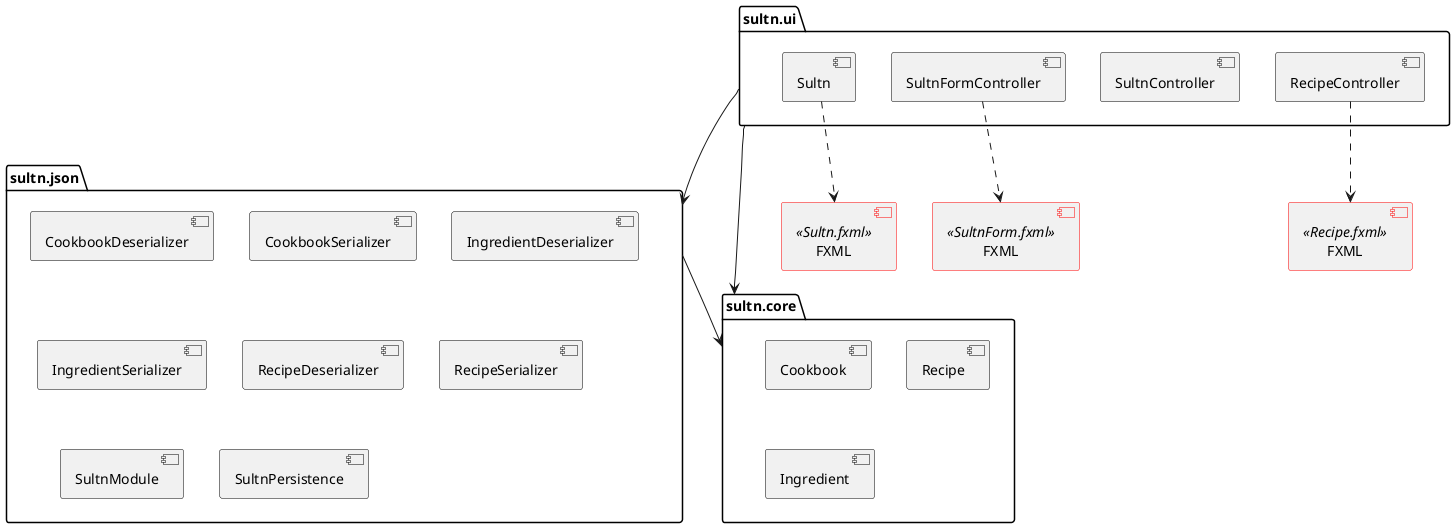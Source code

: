 @startuml Package Diagram

package "sultn.core"{
    [Cookbook]
    [Recipe]
    [Ingredient]
}

package "sultn.ui"{
    [Sultn] as S
    [SultnController] as SC
    [SultnFormController] as SFC
    [RecipeController] as RC
}

package "sultn.json"{
    [CookbookDeserializer]
    [CookbookSerializer]
    
    [IngredientDeserializer]
    [IngredientSerializer]
    
    [RecipeDeserializer]
    [RecipeSerializer]
    [SultnModule]
    [SultnPersistence]
}

[FXML] as FX << Sultn.fxml >>
[FXML] as FXF << SultnForm.fxml >>
[FXML] as FXR << Recipe.fxml >>

skinparam component{
    BorderColor black
    BorderColor<<Sultn.fxml>> red
    BorderColor<<SultnForm.fxml>> red
    BorderColor<<Recipe.fxml>> red
}

S ..> FX
SFC ..> FXF
RC ..> FXR

sultn.ui --> sultn.json
sultn.ui --> sultn.core
sultn.json --> sultn.core

@enduml
